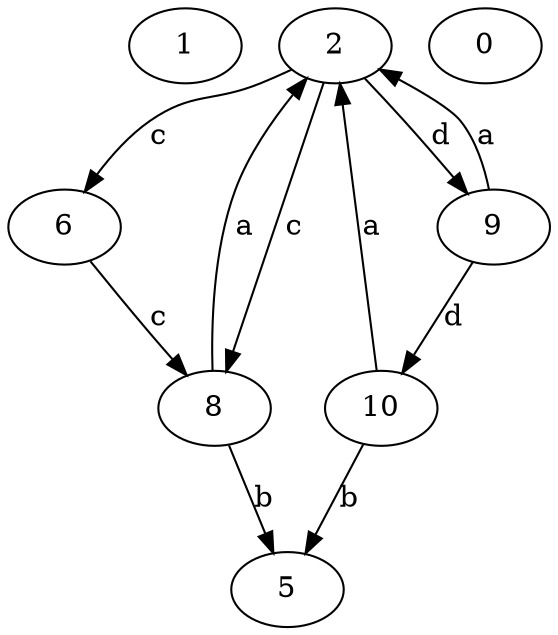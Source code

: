 strict digraph  {
1;
2;
5;
0;
6;
8;
9;
10;
2 -> 6  [label=c];
2 -> 8  [label=c];
2 -> 9  [label=d];
6 -> 8  [label=c];
8 -> 2  [label=a];
8 -> 5  [label=b];
9 -> 2  [label=a];
9 -> 10  [label=d];
10 -> 2  [label=a];
10 -> 5  [label=b];
}
